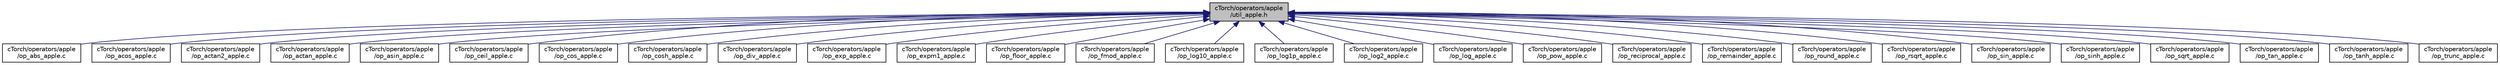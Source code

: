 digraph "cTorch/operators/apple/util_apple.h"
{
 // LATEX_PDF_SIZE
  edge [fontname="Helvetica",fontsize="10",labelfontname="Helvetica",labelfontsize="10"];
  node [fontname="Helvetica",fontsize="10",shape=record];
  Node1 [label="cTorch/operators/apple\l/util_apple.h",height=0.2,width=0.4,color="black", fillcolor="grey75", style="filled", fontcolor="black",tooltip=" "];
  Node1 -> Node2 [dir="back",color="midnightblue",fontsize="10",style="solid",fontname="Helvetica"];
  Node2 [label="cTorch/operators/apple\l/op_abs_apple.c",height=0.2,width=0.4,color="black", fillcolor="white", style="filled",URL="$op__abs__apple_8c.html",tooltip=" "];
  Node1 -> Node3 [dir="back",color="midnightblue",fontsize="10",style="solid",fontname="Helvetica"];
  Node3 [label="cTorch/operators/apple\l/op_acos_apple.c",height=0.2,width=0.4,color="black", fillcolor="white", style="filled",URL="$op__acos__apple_8c.html",tooltip=" "];
  Node1 -> Node4 [dir="back",color="midnightblue",fontsize="10",style="solid",fontname="Helvetica"];
  Node4 [label="cTorch/operators/apple\l/op_actan2_apple.c",height=0.2,width=0.4,color="black", fillcolor="white", style="filled",URL="$op__actan2__apple_8c.html",tooltip=" "];
  Node1 -> Node5 [dir="back",color="midnightblue",fontsize="10",style="solid",fontname="Helvetica"];
  Node5 [label="cTorch/operators/apple\l/op_actan_apple.c",height=0.2,width=0.4,color="black", fillcolor="white", style="filled",URL="$op__actan__apple_8c.html",tooltip=" "];
  Node1 -> Node6 [dir="back",color="midnightblue",fontsize="10",style="solid",fontname="Helvetica"];
  Node6 [label="cTorch/operators/apple\l/op_asin_apple.c",height=0.2,width=0.4,color="black", fillcolor="white", style="filled",URL="$op__asin__apple_8c.html",tooltip=" "];
  Node1 -> Node7 [dir="back",color="midnightblue",fontsize="10",style="solid",fontname="Helvetica"];
  Node7 [label="cTorch/operators/apple\l/op_ceil_apple.c",height=0.2,width=0.4,color="black", fillcolor="white", style="filled",URL="$op__ceil__apple_8c.html",tooltip=" "];
  Node1 -> Node8 [dir="back",color="midnightblue",fontsize="10",style="solid",fontname="Helvetica"];
  Node8 [label="cTorch/operators/apple\l/op_cos_apple.c",height=0.2,width=0.4,color="black", fillcolor="white", style="filled",URL="$op__cos__apple_8c.html",tooltip=" "];
  Node1 -> Node9 [dir="back",color="midnightblue",fontsize="10",style="solid",fontname="Helvetica"];
  Node9 [label="cTorch/operators/apple\l/op_cosh_apple.c",height=0.2,width=0.4,color="black", fillcolor="white", style="filled",URL="$op__cosh__apple_8c.html",tooltip=" "];
  Node1 -> Node10 [dir="back",color="midnightblue",fontsize="10",style="solid",fontname="Helvetica"];
  Node10 [label="cTorch/operators/apple\l/op_div_apple.c",height=0.2,width=0.4,color="black", fillcolor="white", style="filled",URL="$op__div__apple_8c.html",tooltip=" "];
  Node1 -> Node11 [dir="back",color="midnightblue",fontsize="10",style="solid",fontname="Helvetica"];
  Node11 [label="cTorch/operators/apple\l/op_exp_apple.c",height=0.2,width=0.4,color="black", fillcolor="white", style="filled",URL="$op__exp__apple_8c.html",tooltip=" "];
  Node1 -> Node12 [dir="back",color="midnightblue",fontsize="10",style="solid",fontname="Helvetica"];
  Node12 [label="cTorch/operators/apple\l/op_expm1_apple.c",height=0.2,width=0.4,color="black", fillcolor="white", style="filled",URL="$op__expm1__apple_8c.html",tooltip=" "];
  Node1 -> Node13 [dir="back",color="midnightblue",fontsize="10",style="solid",fontname="Helvetica"];
  Node13 [label="cTorch/operators/apple\l/op_floor_apple.c",height=0.2,width=0.4,color="black", fillcolor="white", style="filled",URL="$op__floor__apple_8c.html",tooltip=" "];
  Node1 -> Node14 [dir="back",color="midnightblue",fontsize="10",style="solid",fontname="Helvetica"];
  Node14 [label="cTorch/operators/apple\l/op_fmod_apple.c",height=0.2,width=0.4,color="black", fillcolor="white", style="filled",URL="$op__fmod__apple_8c.html",tooltip=" "];
  Node1 -> Node15 [dir="back",color="midnightblue",fontsize="10",style="solid",fontname="Helvetica"];
  Node15 [label="cTorch/operators/apple\l/op_log10_apple.c",height=0.2,width=0.4,color="black", fillcolor="white", style="filled",URL="$op__log10__apple_8c.html",tooltip=" "];
  Node1 -> Node16 [dir="back",color="midnightblue",fontsize="10",style="solid",fontname="Helvetica"];
  Node16 [label="cTorch/operators/apple\l/op_log1p_apple.c",height=0.2,width=0.4,color="black", fillcolor="white", style="filled",URL="$op__log1p__apple_8c.html",tooltip=" "];
  Node1 -> Node17 [dir="back",color="midnightblue",fontsize="10",style="solid",fontname="Helvetica"];
  Node17 [label="cTorch/operators/apple\l/op_log2_apple.c",height=0.2,width=0.4,color="black", fillcolor="white", style="filled",URL="$op__log2__apple_8c.html",tooltip=" "];
  Node1 -> Node18 [dir="back",color="midnightblue",fontsize="10",style="solid",fontname="Helvetica"];
  Node18 [label="cTorch/operators/apple\l/op_log_apple.c",height=0.2,width=0.4,color="black", fillcolor="white", style="filled",URL="$op__log__apple_8c.html",tooltip=" "];
  Node1 -> Node19 [dir="back",color="midnightblue",fontsize="10",style="solid",fontname="Helvetica"];
  Node19 [label="cTorch/operators/apple\l/op_pow_apple.c",height=0.2,width=0.4,color="black", fillcolor="white", style="filled",URL="$op__pow__apple_8c.html",tooltip=" "];
  Node1 -> Node20 [dir="back",color="midnightblue",fontsize="10",style="solid",fontname="Helvetica"];
  Node20 [label="cTorch/operators/apple\l/op_reciprocal_apple.c",height=0.2,width=0.4,color="black", fillcolor="white", style="filled",URL="$op__reciprocal__apple_8c.html",tooltip=" "];
  Node1 -> Node21 [dir="back",color="midnightblue",fontsize="10",style="solid",fontname="Helvetica"];
  Node21 [label="cTorch/operators/apple\l/op_remainder_apple.c",height=0.2,width=0.4,color="black", fillcolor="white", style="filled",URL="$op__remainder__apple_8c.html",tooltip=" "];
  Node1 -> Node22 [dir="back",color="midnightblue",fontsize="10",style="solid",fontname="Helvetica"];
  Node22 [label="cTorch/operators/apple\l/op_round_apple.c",height=0.2,width=0.4,color="black", fillcolor="white", style="filled",URL="$op__round__apple_8c.html",tooltip=" "];
  Node1 -> Node23 [dir="back",color="midnightblue",fontsize="10",style="solid",fontname="Helvetica"];
  Node23 [label="cTorch/operators/apple\l/op_rsqrt_apple.c",height=0.2,width=0.4,color="black", fillcolor="white", style="filled",URL="$op__rsqrt__apple_8c.html",tooltip=" "];
  Node1 -> Node24 [dir="back",color="midnightblue",fontsize="10",style="solid",fontname="Helvetica"];
  Node24 [label="cTorch/operators/apple\l/op_sin_apple.c",height=0.2,width=0.4,color="black", fillcolor="white", style="filled",URL="$op__sin__apple_8c.html",tooltip=" "];
  Node1 -> Node25 [dir="back",color="midnightblue",fontsize="10",style="solid",fontname="Helvetica"];
  Node25 [label="cTorch/operators/apple\l/op_sinh_apple.c",height=0.2,width=0.4,color="black", fillcolor="white", style="filled",URL="$op__sinh__apple_8c.html",tooltip=" "];
  Node1 -> Node26 [dir="back",color="midnightblue",fontsize="10",style="solid",fontname="Helvetica"];
  Node26 [label="cTorch/operators/apple\l/op_sqrt_apple.c",height=0.2,width=0.4,color="black", fillcolor="white", style="filled",URL="$op__sqrt__apple_8c.html",tooltip=" "];
  Node1 -> Node27 [dir="back",color="midnightblue",fontsize="10",style="solid",fontname="Helvetica"];
  Node27 [label="cTorch/operators/apple\l/op_tan_apple.c",height=0.2,width=0.4,color="black", fillcolor="white", style="filled",URL="$op__tan__apple_8c.html",tooltip=" "];
  Node1 -> Node28 [dir="back",color="midnightblue",fontsize="10",style="solid",fontname="Helvetica"];
  Node28 [label="cTorch/operators/apple\l/op_tanh_apple.c",height=0.2,width=0.4,color="black", fillcolor="white", style="filled",URL="$op__tanh__apple_8c.html",tooltip=" "];
  Node1 -> Node29 [dir="back",color="midnightblue",fontsize="10",style="solid",fontname="Helvetica"];
  Node29 [label="cTorch/operators/apple\l/op_trunc_apple.c",height=0.2,width=0.4,color="black", fillcolor="white", style="filled",URL="$op__trunc__apple_8c.html",tooltip=" "];
}
